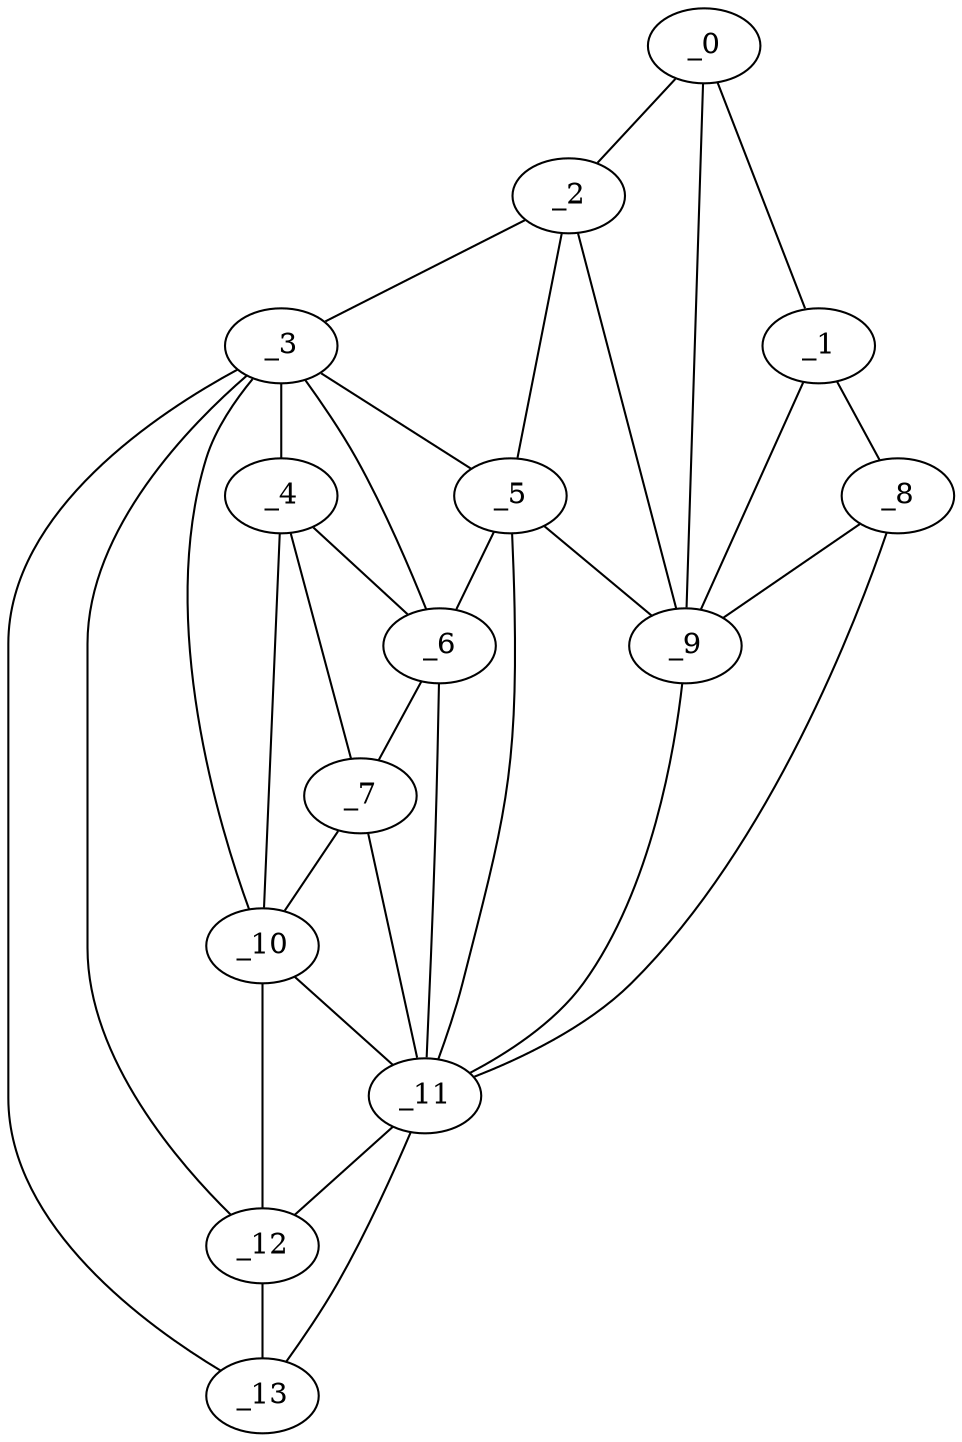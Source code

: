 graph "obj24__270.gxl" {
	_0	 [x=42,
		y=29];
	_1	 [x=43,
		y=9];
	_0 -- _1	 [valence=1];
	_2	 [x=46,
		y=63];
	_0 -- _2	 [valence=1];
	_9	 [x=89,
		y=29];
	_0 -- _9	 [valence=1];
	_8	 [x=89,
		y=9];
	_1 -- _8	 [valence=1];
	_1 -- _9	 [valence=2];
	_3	 [x=49,
		y=69];
	_2 -- _3	 [valence=1];
	_5	 [x=87,
		y=61];
	_2 -- _5	 [valence=2];
	_2 -- _9	 [valence=2];
	_4	 [x=84,
		y=81];
	_3 -- _4	 [valence=2];
	_3 -- _5	 [valence=2];
	_6	 [x=87,
		y=69];
	_3 -- _6	 [valence=2];
	_10	 [x=90,
		y=93];
	_3 -- _10	 [valence=2];
	_12	 [x=93,
		y=109];
	_3 -- _12	 [valence=2];
	_13	 [x=94,
		y=116];
	_3 -- _13	 [valence=1];
	_4 -- _6	 [valence=2];
	_7	 [x=88,
		y=79];
	_4 -- _7	 [valence=2];
	_4 -- _10	 [valence=2];
	_5 -- _6	 [valence=2];
	_5 -- _9	 [valence=1];
	_11	 [x=93,
		y=49];
	_5 -- _11	 [valence=2];
	_6 -- _7	 [valence=2];
	_6 -- _11	 [valence=1];
	_7 -- _10	 [valence=2];
	_7 -- _11	 [valence=2];
	_8 -- _9	 [valence=2];
	_8 -- _11	 [valence=1];
	_9 -- _11	 [valence=2];
	_10 -- _11	 [valence=1];
	_10 -- _12	 [valence=2];
	_11 -- _12	 [valence=2];
	_11 -- _13	 [valence=1];
	_12 -- _13	 [valence=2];
}
